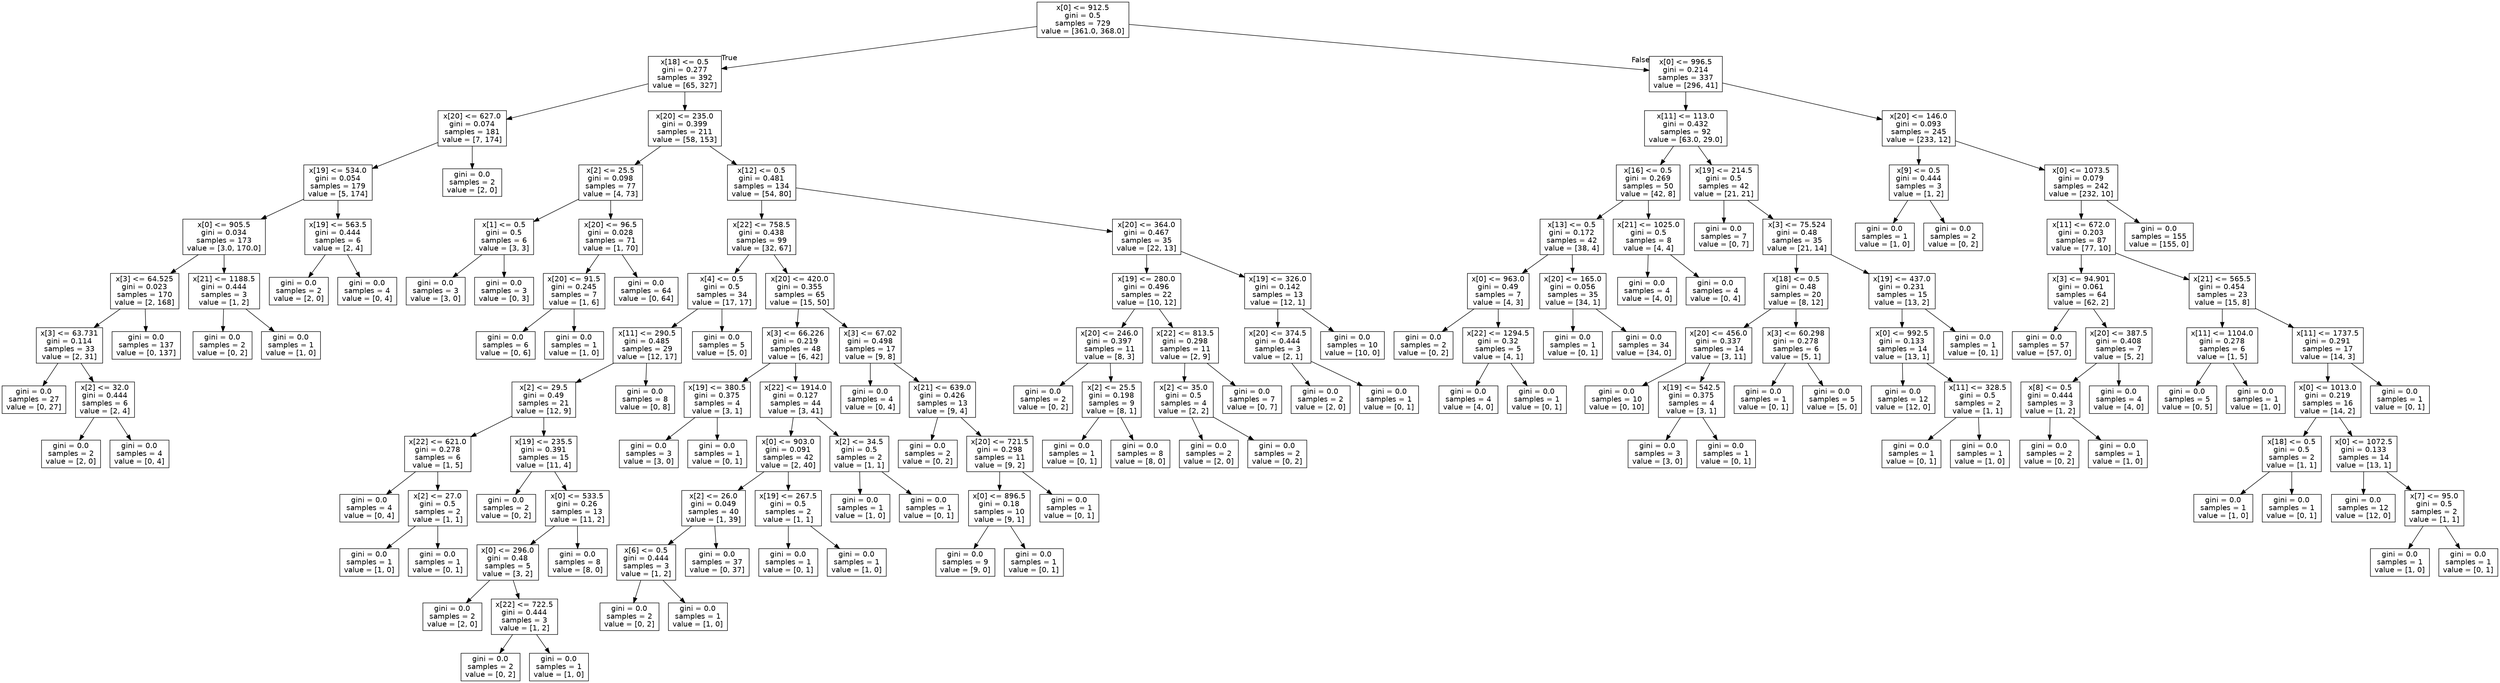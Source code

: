 digraph Tree {
node [shape=box, fontname="helvetica"] ;
edge [fontname="helvetica"] ;
0 [label="x[0] <= 912.5\ngini = 0.5\nsamples = 729\nvalue = [361.0, 368.0]"] ;
1 [label="x[18] <= 0.5\ngini = 0.277\nsamples = 392\nvalue = [65, 327]"] ;
0 -> 1 [labeldistance=2.5, labelangle=45, headlabel="True"] ;
2 [label="x[20] <= 627.0\ngini = 0.074\nsamples = 181\nvalue = [7, 174]"] ;
1 -> 2 ;
3 [label="x[19] <= 534.0\ngini = 0.054\nsamples = 179\nvalue = [5, 174]"] ;
2 -> 3 ;
4 [label="x[0] <= 905.5\ngini = 0.034\nsamples = 173\nvalue = [3.0, 170.0]"] ;
3 -> 4 ;
5 [label="x[3] <= 64.525\ngini = 0.023\nsamples = 170\nvalue = [2, 168]"] ;
4 -> 5 ;
6 [label="x[3] <= 63.731\ngini = 0.114\nsamples = 33\nvalue = [2, 31]"] ;
5 -> 6 ;
7 [label="gini = 0.0\nsamples = 27\nvalue = [0, 27]"] ;
6 -> 7 ;
8 [label="x[2] <= 32.0\ngini = 0.444\nsamples = 6\nvalue = [2, 4]"] ;
6 -> 8 ;
9 [label="gini = 0.0\nsamples = 2\nvalue = [2, 0]"] ;
8 -> 9 ;
10 [label="gini = 0.0\nsamples = 4\nvalue = [0, 4]"] ;
8 -> 10 ;
11 [label="gini = 0.0\nsamples = 137\nvalue = [0, 137]"] ;
5 -> 11 ;
12 [label="x[21] <= 1188.5\ngini = 0.444\nsamples = 3\nvalue = [1, 2]"] ;
4 -> 12 ;
13 [label="gini = 0.0\nsamples = 2\nvalue = [0, 2]"] ;
12 -> 13 ;
14 [label="gini = 0.0\nsamples = 1\nvalue = [1, 0]"] ;
12 -> 14 ;
15 [label="x[19] <= 563.5\ngini = 0.444\nsamples = 6\nvalue = [2, 4]"] ;
3 -> 15 ;
16 [label="gini = 0.0\nsamples = 2\nvalue = [2, 0]"] ;
15 -> 16 ;
17 [label="gini = 0.0\nsamples = 4\nvalue = [0, 4]"] ;
15 -> 17 ;
18 [label="gini = 0.0\nsamples = 2\nvalue = [2, 0]"] ;
2 -> 18 ;
19 [label="x[20] <= 235.0\ngini = 0.399\nsamples = 211\nvalue = [58, 153]"] ;
1 -> 19 ;
20 [label="x[2] <= 25.5\ngini = 0.098\nsamples = 77\nvalue = [4, 73]"] ;
19 -> 20 ;
21 [label="x[1] <= 0.5\ngini = 0.5\nsamples = 6\nvalue = [3, 3]"] ;
20 -> 21 ;
22 [label="gini = 0.0\nsamples = 3\nvalue = [3, 0]"] ;
21 -> 22 ;
23 [label="gini = 0.0\nsamples = 3\nvalue = [0, 3]"] ;
21 -> 23 ;
24 [label="x[20] <= 96.5\ngini = 0.028\nsamples = 71\nvalue = [1, 70]"] ;
20 -> 24 ;
25 [label="x[20] <= 91.5\ngini = 0.245\nsamples = 7\nvalue = [1, 6]"] ;
24 -> 25 ;
26 [label="gini = 0.0\nsamples = 6\nvalue = [0, 6]"] ;
25 -> 26 ;
27 [label="gini = 0.0\nsamples = 1\nvalue = [1, 0]"] ;
25 -> 27 ;
28 [label="gini = 0.0\nsamples = 64\nvalue = [0, 64]"] ;
24 -> 28 ;
29 [label="x[12] <= 0.5\ngini = 0.481\nsamples = 134\nvalue = [54, 80]"] ;
19 -> 29 ;
30 [label="x[22] <= 758.5\ngini = 0.438\nsamples = 99\nvalue = [32, 67]"] ;
29 -> 30 ;
31 [label="x[4] <= 0.5\ngini = 0.5\nsamples = 34\nvalue = [17, 17]"] ;
30 -> 31 ;
32 [label="x[11] <= 290.5\ngini = 0.485\nsamples = 29\nvalue = [12, 17]"] ;
31 -> 32 ;
33 [label="x[2] <= 29.5\ngini = 0.49\nsamples = 21\nvalue = [12, 9]"] ;
32 -> 33 ;
34 [label="x[22] <= 621.0\ngini = 0.278\nsamples = 6\nvalue = [1, 5]"] ;
33 -> 34 ;
35 [label="gini = 0.0\nsamples = 4\nvalue = [0, 4]"] ;
34 -> 35 ;
36 [label="x[2] <= 27.0\ngini = 0.5\nsamples = 2\nvalue = [1, 1]"] ;
34 -> 36 ;
37 [label="gini = 0.0\nsamples = 1\nvalue = [1, 0]"] ;
36 -> 37 ;
38 [label="gini = 0.0\nsamples = 1\nvalue = [0, 1]"] ;
36 -> 38 ;
39 [label="x[19] <= 235.5\ngini = 0.391\nsamples = 15\nvalue = [11, 4]"] ;
33 -> 39 ;
40 [label="gini = 0.0\nsamples = 2\nvalue = [0, 2]"] ;
39 -> 40 ;
41 [label="x[0] <= 533.5\ngini = 0.26\nsamples = 13\nvalue = [11, 2]"] ;
39 -> 41 ;
42 [label="x[0] <= 296.0\ngini = 0.48\nsamples = 5\nvalue = [3, 2]"] ;
41 -> 42 ;
43 [label="gini = 0.0\nsamples = 2\nvalue = [2, 0]"] ;
42 -> 43 ;
44 [label="x[22] <= 722.5\ngini = 0.444\nsamples = 3\nvalue = [1, 2]"] ;
42 -> 44 ;
45 [label="gini = 0.0\nsamples = 2\nvalue = [0, 2]"] ;
44 -> 45 ;
46 [label="gini = 0.0\nsamples = 1\nvalue = [1, 0]"] ;
44 -> 46 ;
47 [label="gini = 0.0\nsamples = 8\nvalue = [8, 0]"] ;
41 -> 47 ;
48 [label="gini = 0.0\nsamples = 8\nvalue = [0, 8]"] ;
32 -> 48 ;
49 [label="gini = 0.0\nsamples = 5\nvalue = [5, 0]"] ;
31 -> 49 ;
50 [label="x[20] <= 420.0\ngini = 0.355\nsamples = 65\nvalue = [15, 50]"] ;
30 -> 50 ;
51 [label="x[3] <= 66.226\ngini = 0.219\nsamples = 48\nvalue = [6, 42]"] ;
50 -> 51 ;
52 [label="x[19] <= 380.5\ngini = 0.375\nsamples = 4\nvalue = [3, 1]"] ;
51 -> 52 ;
53 [label="gini = 0.0\nsamples = 3\nvalue = [3, 0]"] ;
52 -> 53 ;
54 [label="gini = 0.0\nsamples = 1\nvalue = [0, 1]"] ;
52 -> 54 ;
55 [label="x[22] <= 1914.0\ngini = 0.127\nsamples = 44\nvalue = [3, 41]"] ;
51 -> 55 ;
56 [label="x[0] <= 903.0\ngini = 0.091\nsamples = 42\nvalue = [2, 40]"] ;
55 -> 56 ;
57 [label="x[2] <= 26.0\ngini = 0.049\nsamples = 40\nvalue = [1, 39]"] ;
56 -> 57 ;
58 [label="x[6] <= 0.5\ngini = 0.444\nsamples = 3\nvalue = [1, 2]"] ;
57 -> 58 ;
59 [label="gini = 0.0\nsamples = 2\nvalue = [0, 2]"] ;
58 -> 59 ;
60 [label="gini = 0.0\nsamples = 1\nvalue = [1, 0]"] ;
58 -> 60 ;
61 [label="gini = 0.0\nsamples = 37\nvalue = [0, 37]"] ;
57 -> 61 ;
62 [label="x[19] <= 267.5\ngini = 0.5\nsamples = 2\nvalue = [1, 1]"] ;
56 -> 62 ;
63 [label="gini = 0.0\nsamples = 1\nvalue = [0, 1]"] ;
62 -> 63 ;
64 [label="gini = 0.0\nsamples = 1\nvalue = [1, 0]"] ;
62 -> 64 ;
65 [label="x[2] <= 34.5\ngini = 0.5\nsamples = 2\nvalue = [1, 1]"] ;
55 -> 65 ;
66 [label="gini = 0.0\nsamples = 1\nvalue = [1, 0]"] ;
65 -> 66 ;
67 [label="gini = 0.0\nsamples = 1\nvalue = [0, 1]"] ;
65 -> 67 ;
68 [label="x[3] <= 67.02\ngini = 0.498\nsamples = 17\nvalue = [9, 8]"] ;
50 -> 68 ;
69 [label="gini = 0.0\nsamples = 4\nvalue = [0, 4]"] ;
68 -> 69 ;
70 [label="x[21] <= 639.0\ngini = 0.426\nsamples = 13\nvalue = [9, 4]"] ;
68 -> 70 ;
71 [label="gini = 0.0\nsamples = 2\nvalue = [0, 2]"] ;
70 -> 71 ;
72 [label="x[20] <= 721.5\ngini = 0.298\nsamples = 11\nvalue = [9, 2]"] ;
70 -> 72 ;
73 [label="x[0] <= 896.5\ngini = 0.18\nsamples = 10\nvalue = [9, 1]"] ;
72 -> 73 ;
74 [label="gini = 0.0\nsamples = 9\nvalue = [9, 0]"] ;
73 -> 74 ;
75 [label="gini = 0.0\nsamples = 1\nvalue = [0, 1]"] ;
73 -> 75 ;
76 [label="gini = 0.0\nsamples = 1\nvalue = [0, 1]"] ;
72 -> 76 ;
77 [label="x[20] <= 364.0\ngini = 0.467\nsamples = 35\nvalue = [22, 13]"] ;
29 -> 77 ;
78 [label="x[19] <= 280.0\ngini = 0.496\nsamples = 22\nvalue = [10, 12]"] ;
77 -> 78 ;
79 [label="x[20] <= 246.0\ngini = 0.397\nsamples = 11\nvalue = [8, 3]"] ;
78 -> 79 ;
80 [label="gini = 0.0\nsamples = 2\nvalue = [0, 2]"] ;
79 -> 80 ;
81 [label="x[2] <= 25.5\ngini = 0.198\nsamples = 9\nvalue = [8, 1]"] ;
79 -> 81 ;
82 [label="gini = 0.0\nsamples = 1\nvalue = [0, 1]"] ;
81 -> 82 ;
83 [label="gini = 0.0\nsamples = 8\nvalue = [8, 0]"] ;
81 -> 83 ;
84 [label="x[22] <= 813.5\ngini = 0.298\nsamples = 11\nvalue = [2, 9]"] ;
78 -> 84 ;
85 [label="x[2] <= 35.0\ngini = 0.5\nsamples = 4\nvalue = [2, 2]"] ;
84 -> 85 ;
86 [label="gini = 0.0\nsamples = 2\nvalue = [2, 0]"] ;
85 -> 86 ;
87 [label="gini = 0.0\nsamples = 2\nvalue = [0, 2]"] ;
85 -> 87 ;
88 [label="gini = 0.0\nsamples = 7\nvalue = [0, 7]"] ;
84 -> 88 ;
89 [label="x[19] <= 326.0\ngini = 0.142\nsamples = 13\nvalue = [12, 1]"] ;
77 -> 89 ;
90 [label="x[20] <= 374.5\ngini = 0.444\nsamples = 3\nvalue = [2, 1]"] ;
89 -> 90 ;
91 [label="gini = 0.0\nsamples = 2\nvalue = [2, 0]"] ;
90 -> 91 ;
92 [label="gini = 0.0\nsamples = 1\nvalue = [0, 1]"] ;
90 -> 92 ;
93 [label="gini = 0.0\nsamples = 10\nvalue = [10, 0]"] ;
89 -> 93 ;
94 [label="x[0] <= 996.5\ngini = 0.214\nsamples = 337\nvalue = [296, 41]"] ;
0 -> 94 [labeldistance=2.5, labelangle=-45, headlabel="False"] ;
95 [label="x[11] <= 113.0\ngini = 0.432\nsamples = 92\nvalue = [63.0, 29.0]"] ;
94 -> 95 ;
96 [label="x[16] <= 0.5\ngini = 0.269\nsamples = 50\nvalue = [42, 8]"] ;
95 -> 96 ;
97 [label="x[13] <= 0.5\ngini = 0.172\nsamples = 42\nvalue = [38, 4]"] ;
96 -> 97 ;
98 [label="x[0] <= 963.0\ngini = 0.49\nsamples = 7\nvalue = [4, 3]"] ;
97 -> 98 ;
99 [label="gini = 0.0\nsamples = 2\nvalue = [0, 2]"] ;
98 -> 99 ;
100 [label="x[22] <= 1294.5\ngini = 0.32\nsamples = 5\nvalue = [4, 1]"] ;
98 -> 100 ;
101 [label="gini = 0.0\nsamples = 4\nvalue = [4, 0]"] ;
100 -> 101 ;
102 [label="gini = 0.0\nsamples = 1\nvalue = [0, 1]"] ;
100 -> 102 ;
103 [label="x[20] <= 165.0\ngini = 0.056\nsamples = 35\nvalue = [34, 1]"] ;
97 -> 103 ;
104 [label="gini = 0.0\nsamples = 1\nvalue = [0, 1]"] ;
103 -> 104 ;
105 [label="gini = 0.0\nsamples = 34\nvalue = [34, 0]"] ;
103 -> 105 ;
106 [label="x[21] <= 1025.0\ngini = 0.5\nsamples = 8\nvalue = [4, 4]"] ;
96 -> 106 ;
107 [label="gini = 0.0\nsamples = 4\nvalue = [4, 0]"] ;
106 -> 107 ;
108 [label="gini = 0.0\nsamples = 4\nvalue = [0, 4]"] ;
106 -> 108 ;
109 [label="x[19] <= 214.5\ngini = 0.5\nsamples = 42\nvalue = [21, 21]"] ;
95 -> 109 ;
110 [label="gini = 0.0\nsamples = 7\nvalue = [0, 7]"] ;
109 -> 110 ;
111 [label="x[3] <= 75.524\ngini = 0.48\nsamples = 35\nvalue = [21, 14]"] ;
109 -> 111 ;
112 [label="x[18] <= 0.5\ngini = 0.48\nsamples = 20\nvalue = [8, 12]"] ;
111 -> 112 ;
113 [label="x[20] <= 456.0\ngini = 0.337\nsamples = 14\nvalue = [3, 11]"] ;
112 -> 113 ;
114 [label="gini = 0.0\nsamples = 10\nvalue = [0, 10]"] ;
113 -> 114 ;
115 [label="x[19] <= 542.5\ngini = 0.375\nsamples = 4\nvalue = [3, 1]"] ;
113 -> 115 ;
116 [label="gini = 0.0\nsamples = 3\nvalue = [3, 0]"] ;
115 -> 116 ;
117 [label="gini = 0.0\nsamples = 1\nvalue = [0, 1]"] ;
115 -> 117 ;
118 [label="x[3] <= 60.298\ngini = 0.278\nsamples = 6\nvalue = [5, 1]"] ;
112 -> 118 ;
119 [label="gini = 0.0\nsamples = 1\nvalue = [0, 1]"] ;
118 -> 119 ;
120 [label="gini = 0.0\nsamples = 5\nvalue = [5, 0]"] ;
118 -> 120 ;
121 [label="x[19] <= 437.0\ngini = 0.231\nsamples = 15\nvalue = [13, 2]"] ;
111 -> 121 ;
122 [label="x[0] <= 992.5\ngini = 0.133\nsamples = 14\nvalue = [13, 1]"] ;
121 -> 122 ;
123 [label="gini = 0.0\nsamples = 12\nvalue = [12, 0]"] ;
122 -> 123 ;
124 [label="x[11] <= 328.5\ngini = 0.5\nsamples = 2\nvalue = [1, 1]"] ;
122 -> 124 ;
125 [label="gini = 0.0\nsamples = 1\nvalue = [0, 1]"] ;
124 -> 125 ;
126 [label="gini = 0.0\nsamples = 1\nvalue = [1, 0]"] ;
124 -> 126 ;
127 [label="gini = 0.0\nsamples = 1\nvalue = [0, 1]"] ;
121 -> 127 ;
128 [label="x[20] <= 146.0\ngini = 0.093\nsamples = 245\nvalue = [233, 12]"] ;
94 -> 128 ;
129 [label="x[9] <= 0.5\ngini = 0.444\nsamples = 3\nvalue = [1, 2]"] ;
128 -> 129 ;
130 [label="gini = 0.0\nsamples = 1\nvalue = [1, 0]"] ;
129 -> 130 ;
131 [label="gini = 0.0\nsamples = 2\nvalue = [0, 2]"] ;
129 -> 131 ;
132 [label="x[0] <= 1073.5\ngini = 0.079\nsamples = 242\nvalue = [232, 10]"] ;
128 -> 132 ;
133 [label="x[11] <= 672.0\ngini = 0.203\nsamples = 87\nvalue = [77, 10]"] ;
132 -> 133 ;
134 [label="x[3] <= 94.901\ngini = 0.061\nsamples = 64\nvalue = [62, 2]"] ;
133 -> 134 ;
135 [label="gini = 0.0\nsamples = 57\nvalue = [57, 0]"] ;
134 -> 135 ;
136 [label="x[20] <= 387.5\ngini = 0.408\nsamples = 7\nvalue = [5, 2]"] ;
134 -> 136 ;
137 [label="x[8] <= 0.5\ngini = 0.444\nsamples = 3\nvalue = [1, 2]"] ;
136 -> 137 ;
138 [label="gini = 0.0\nsamples = 2\nvalue = [0, 2]"] ;
137 -> 138 ;
139 [label="gini = 0.0\nsamples = 1\nvalue = [1, 0]"] ;
137 -> 139 ;
140 [label="gini = 0.0\nsamples = 4\nvalue = [4, 0]"] ;
136 -> 140 ;
141 [label="x[21] <= 565.5\ngini = 0.454\nsamples = 23\nvalue = [15, 8]"] ;
133 -> 141 ;
142 [label="x[11] <= 1104.0\ngini = 0.278\nsamples = 6\nvalue = [1, 5]"] ;
141 -> 142 ;
143 [label="gini = 0.0\nsamples = 5\nvalue = [0, 5]"] ;
142 -> 143 ;
144 [label="gini = 0.0\nsamples = 1\nvalue = [1, 0]"] ;
142 -> 144 ;
145 [label="x[11] <= 1737.5\ngini = 0.291\nsamples = 17\nvalue = [14, 3]"] ;
141 -> 145 ;
146 [label="x[0] <= 1013.0\ngini = 0.219\nsamples = 16\nvalue = [14, 2]"] ;
145 -> 146 ;
147 [label="x[18] <= 0.5\ngini = 0.5\nsamples = 2\nvalue = [1, 1]"] ;
146 -> 147 ;
148 [label="gini = 0.0\nsamples = 1\nvalue = [1, 0]"] ;
147 -> 148 ;
149 [label="gini = 0.0\nsamples = 1\nvalue = [0, 1]"] ;
147 -> 149 ;
150 [label="x[0] <= 1072.5\ngini = 0.133\nsamples = 14\nvalue = [13, 1]"] ;
146 -> 150 ;
151 [label="gini = 0.0\nsamples = 12\nvalue = [12, 0]"] ;
150 -> 151 ;
152 [label="x[7] <= 95.0\ngini = 0.5\nsamples = 2\nvalue = [1, 1]"] ;
150 -> 152 ;
153 [label="gini = 0.0\nsamples = 1\nvalue = [1, 0]"] ;
152 -> 153 ;
154 [label="gini = 0.0\nsamples = 1\nvalue = [0, 1]"] ;
152 -> 154 ;
155 [label="gini = 0.0\nsamples = 1\nvalue = [0, 1]"] ;
145 -> 155 ;
156 [label="gini = 0.0\nsamples = 155\nvalue = [155, 0]"] ;
132 -> 156 ;
}